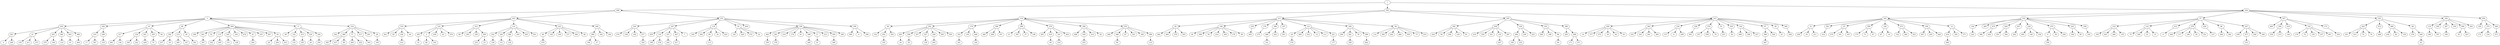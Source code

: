 digraph {
  1 -> 498;
  1 -> 305;
  1 -> 324;
  498 -> 3;
  498 -> 433;
  498 -> 231;
  305 -> 116;
  305 -> 311;
  305 -> 295;
  305 -> 315;
  324 -> 343;
  324 -> 332;
  324 -> 57;
  324 -> 457;
  324 -> 325;
  324 -> 184;
  324 -> 456;
  3 -> 454;
  3 -> 436;
  3 -> 19;
  3 -> 96;
  3 -> 409;
  3 -> 5;
  3 -> 316;
  433 -> 319;
  433 -> 125;
  433 -> 312;
  433 -> 112;
  433 -> 323;
  433 -> 269;
  231 -> 320;
  231 -> 187;
  231 -> 118;
  231 -> 16;
  231 -> 444;
  231 -> 169;
  231 -> 199;
  116 -> 48;
  116 -> 202;
  116 -> 179;
  116 -> 306;
  116 -> 288;
  116 -> 370;
  116 -> 286;
  116 -> 255;
  311 -> 62;
  311 -> 148;
  311 -> 239;
  311 -> 176;
  311 -> 296;
  311 -> 167;
  311 -> 121;
  311 -> 340;
  311 -> 94;
  295 -> 392;
  295 -> 338;
  295 -> 104;
  295 -> 103;
  295 -> 380;
  315 -> 209;
  315 -> 362;
  315 -> 234;
  315 -> 328;
  315 -> 376;
  315 -> 55;
  315 -> 259;
  315 -> 162;
  315 -> 97;
  315 -> 38;
  315 -> 360;
  343 -> 51;
  343 -> 361;
  343 -> 25;
  343 -> 399;
  343 -> 149;
  343 -> 473;
  343 -> 106;
  343 -> 13;
  332 -> 144;
  332 -> 485;
  332 -> 470;
  332 -> 426;
  332 -> 207;
  332 -> 226;
  332 -> 475;
  332 -> 225;
  332 -> 358;
  57 -> 219;
  57 -> 122;
  57 -> 212;
  57 -> 278;
  57 -> 424;
  57 -> 86;
  57 -> 247;
  457 -> 465;
  457 -> 294;
  457 -> 418;
  457 -> 102;
  457 -> 173;
  325 -> 425;
  325 -> 472;
  325 -> 489;
  325 -> 66;
  184 -> 119;
  184 -> 200;
  184 -> 297;
  184 -> 150;
  184 -> 494;
  184 -> 363;
  456 -> 100;
  456 -> 375;
  456 -> 446;
  454 -> 261;
  454 -> 21;
  454 -> 453;
  454 -> 390;
  454 -> 403;
  454 -> 466;
  436 -> 310;
  436 -> 208;
  19 -> 217;
  19 -> 154;
  19 -> 201;
  19 -> 355;
  19 -> 56;
  96 -> 302;
  96 -> 215;
  96 -> 50;
  409 -> 394;
  409 -> 461;
  409 -> 52;
  409 -> 115;
  409 -> 205;
  409 -> 193;
  409 -> 474;
  409 -> 41;
  409 -> 235;
  409 -> 267;
  409 -> 83;
  5 -> 99;
  5 -> 142;
  5 -> 313;
  5 -> 216;
  5 -> 292;
  316 -> 342;
  316 -> 480;
  316 -> 77;
  316 -> 317;
  316 -> 401;
  316 -> 28;
  319 -> 441;
  319 -> 65;
  319 -> 236;
  319 -> 44;
  125 -> 395;
  125 -> 2;
  125 -> 439;
  125 -> 43;
  125 -> 476;
  312 -> 68;
  312 -> 293;
  312 -> 339;
  312 -> 365;
  112 -> 252;
  112 -> 229;
  112 -> 388;
  112 -> 345;
  112 -> 445;
  112 -> 451;
  323 -> 89;
  323 -> 129;
  323 -> 190;
  323 -> 157;
  323 -> 384;
  323 -> 46;
  269 -> 289;
  269 -> 182;
  269 -> 146;
  320 -> 279;
  320 -> 238;
  320 -> 192;
  320 -> 277;
  187 -> 459;
  187 -> 133;
  187 -> 337;
  187 -> 447;
  187 -> 7;
  118 -> 330;
  118 -> 282;
  118 -> 69;
  118 -> 34;
  118 -> 423;
  16 -> 145;
  16 -> 220;
  16 -> 372;
  16 -> 22;
  169 -> 463;
  169 -> 281;
  169 -> 210;
  169 -> 174;
  169 -> 91;
  169 -> 348;
  169 -> 11;
  169 -> 213;
  169 -> 300;
  169 -> 186;
  199 -> 369;
  199 -> 6;
  199 -> 290;
  48 -> 143;
  48 -> 452;
  48 -> 393;
  202 -> 263;
  202 -> 298;
  202 -> 257;
  202 -> 327;
  202 -> 249;
  202 -> 385;
  202 -> 455;
  179 -> 352;
  179 -> 130;
  179 -> 448;
  306 -> 440;
  306 -> 490;
  306 -> 197;
  288 -> 31;
  288 -> 387;
  288 -> 27;
  288 -> 108;
  370 -> 493;
  370 -> 415;
  370 -> 161;
  370 -> 402;
  286 -> 468;
  286 -> 430;
  286 -> 214;
  286 -> 40;
  255 -> 268;
  255 -> 486;
  255 -> 87;
  255 -> 421;
  255 -> 168;
  255 -> 396;
  62 -> 464;
  62 -> 400;
  62 -> 379;
  62 -> 203;
  148 -> 36;
  148 -> 496;
  148 -> 93;
  148 -> 414;
  148 -> 304;
  148 -> 178;
  148 -> 90;
  239 -> 405;
  176 -> 275;
  296 -> 488;
  296 -> 432;
  167 -> 391;
  121 -> 29;
  121 -> 469;
  121 -> 321;
  121 -> 12;
  121 -> 111;
  121 -> 221;
  340 -> 206;
  340 -> 381;
  340 -> 78;
  340 -> 389;
  94 -> 114;
  94 -> 265;
  94 -> 442;
  94 -> 484;
  94 -> 359;
  94 -> 73;
  94 -> 410;
  392 -> 224;
  392 -> 58;
  392 -> 258;
  392 -> 120;
  392 -> 81;
  338 -> 419;
  338 -> 250;
  338 -> 331;
  338 -> 153;
  338 -> 287;
  104 -> 280;
  104 -> 230;
  104 -> 223;
  103 -> 366;
  103 -> 189;
  103 -> 98;
  380 -> 283;
  380 -> 406;
  209 -> 14;
  209 -> 377;
  209 -> 272;
  209 -> 39;
  209 -> 64;
  209 -> 63;
  362 -> 232;
  362 -> 241;
  362 -> 291;
  362 -> 483;
  234 -> 137;
  234 -> 8;
  234 -> 299;
  328 -> 491;
  376 -> 357;
  376 -> 458;
  376 -> 79;
  55 -> 251;
  259 -> 92;
  162 -> 499;
  162 -> 188;
  162 -> 227;
  97 -> 398;
  97 -> 326;
  38 -> 61;
  360 -> 308;
  51 -> 228;
  51 -> 45;
  51 -> 211;
  361 -> 314;
  25 -> 274;
  25 -> 181;
  25 -> 347;
  399 -> 175;
  399 -> 71;
  399 -> 47;
  149 -> 67;
  149 -> 18;
  473 -> 152;
  473 -> 364;
  473 -> 253;
  106 -> 497;
  106 -> 245;
  106 -> 428;
  13 -> 416;
  13 -> 195;
  13 -> 371;
  144 -> 243;
  470 -> 386;
  470 -> 420;
  426 -> 353;
  426 -> 344;
  207 -> 262;
  226 -> 450;
  226 -> 140;
  226 -> 156;
  475 -> 9;
  475 -> 59;
  475 -> 256;
  225 -> 194;
  225 -> 85;
  358 -> 335;
  219 -> 183;
  219 -> 443;
  219 -> 284;
  219 -> 135;
  122 -> 75;
  122 -> 246;
  122 -> 33;
  122 -> 15;
  212 -> 0;
  278 -> 264;
  278 -> 117;
  278 -> 196;
  278 -> 30;
  278 -> 191;
  424 -> 127;
  86 -> 248;
  86 -> 382;
  247 -> 438;
  247 -> 477;
  247 -> 244;
  247 -> 346;
  294 -> 334;
  294 -> 273;
  418 -> 126;
  102 -> 170;
  102 -> 72;
  102 -> 155;
  102 -> 107;
  102 -> 467;
  173 -> 354;
  425 -> 351;
  425 -> 413;
  425 -> 74;
  425 -> 76;
  472 -> 408;
  489 -> 434;
  489 -> 82;
  489 -> 139;
  66 -> 374;
  66 -> 240;
  119 -> 180;
  119 -> 307;
  297 -> 336;
  494 -> 35;
  494 -> 427;
  375 -> 172;
  375 -> 124;
  446 -> 271;
  261 -> 4;
  261 -> 266;
  21 -> 159;
  21 -> 411;
  21 -> 373;
  453 -> 270;
  453 -> 160;
  390 -> 123;
  403 -> 10;
  466 -> 404;
  310 -> 17;
  310 -> 367;
  208 -> 318;
  217 -> 481;
  217 -> 136;
  154 -> 349;
  154 -> 222;
  201 -> 429;
  355 -> 70;
  302 -> 237;
  302 -> 54;
  215 -> 285;
  215 -> 147;
  50 -> 301;
  461 -> 397;
  115 -> 322;
  115 -> 495;
  205 -> 131;
  205 -> 128;
  41 -> 260;
  83 -> 26;
  83 -> 204;
  83 -> 431;
  142 -> 132;
  313 -> 185;
  216 -> 20;
  292 -> 254;
  480 -> 383;
  480 -> 437;
  480 -> 88;
  77 -> 460;
  77 -> 422;
  317 -> 303;
  28 -> 105;
  236 -> 412;
  395 -> 32;
  2 -> 84;
  2 -> 163;
  365 -> 233;
  365 -> 23;
  252 -> 158;
  229 -> 151;
  388 -> 134;
  89 -> 479;
  289 -> 166;
  289 -> 37;
  277 -> 329;
  133 -> 198;
  133 -> 478;
  337 -> 242;
  447 -> 417;
  69 -> 113;
  463 -> 350;
  281 -> 378;
  348 -> 449;
  11 -> 53;
  300 -> 368;
  452 -> 165;
  263 -> 24;
  298 -> 95;
  327 -> 138;
  249 -> 492;
  352 -> 341;
  448 -> 164;
  415 -> 60;
  161 -> 218;
  430 -> 435;
  486 -> 80;
  396 -> 110;
  488 -> 141;
  29 -> 276;
  221 -> 177;
  381 -> 309;
  389 -> 462;
  153 -> 407;
  280 -> 109;
  280 -> 333;
  98 -> 49;
  406 -> 171;
  406 -> 471;
  398 -> 487;
  416 -> 482;
  9 -> 356;
  477 -> 101;
  240 -> 42;
}